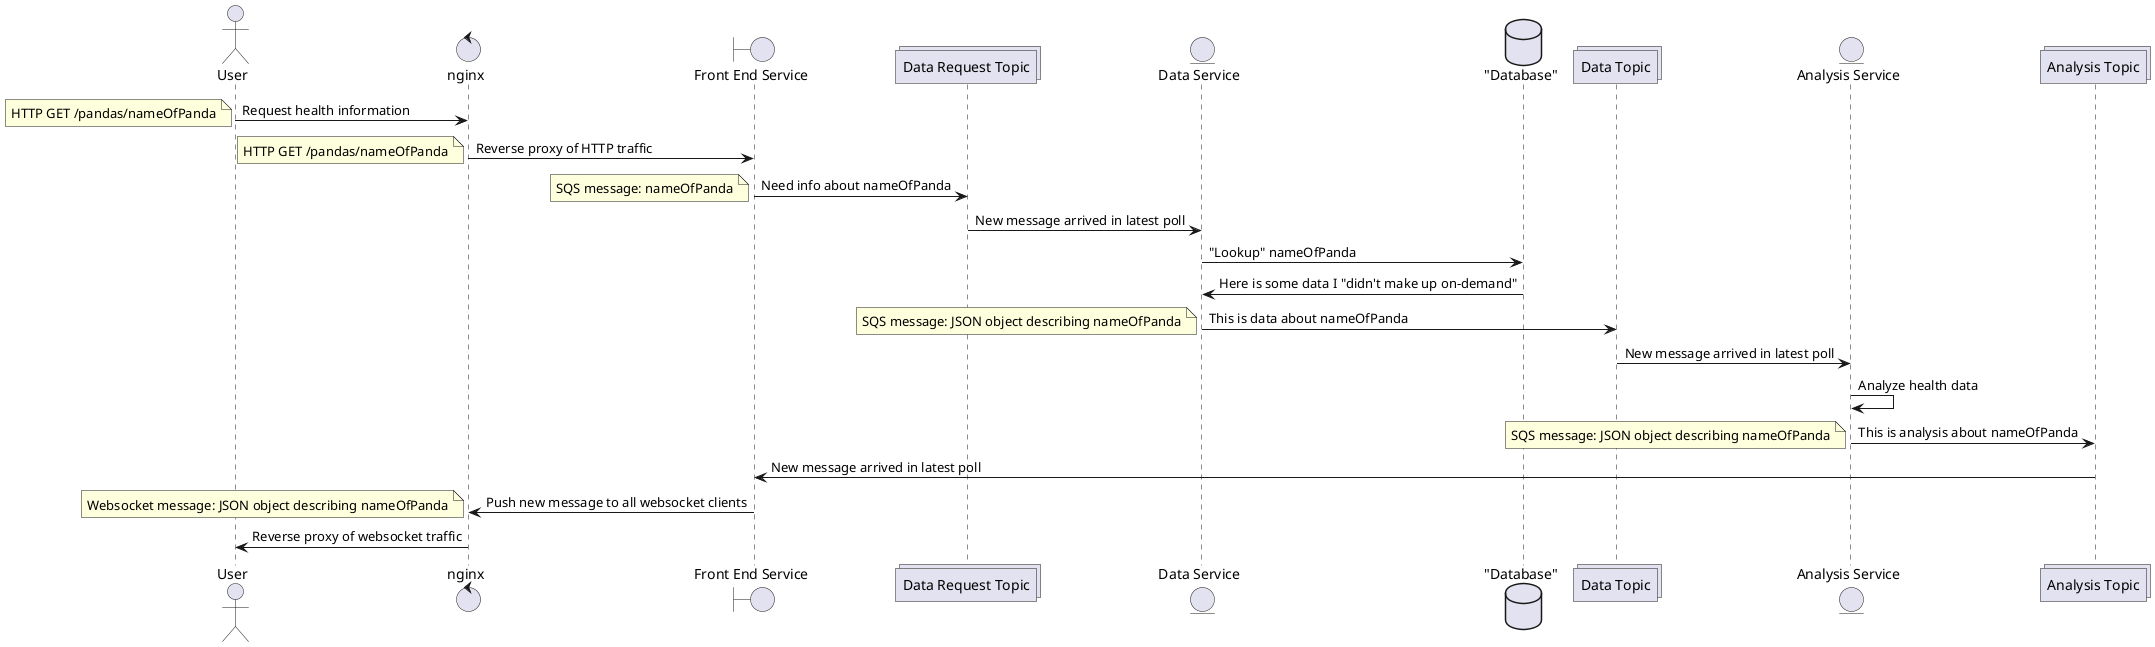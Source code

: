 @startuml

actor User
control nginx
boundary frontendservice as "Front End Service"
collections datarequesttopic as "Data Request Topic"
entity dataservice as "Data Service"
database database as "<U+0022>Database<U+0022>"
collections datatopic as "Data Topic"
entity analysisservice as "Analysis Service"
collections analysistopic as "Analysis Topic"

User -> nginx: Request health information
note left: HTTP GET /pandas/nameOfPanda
  nginx -> frontendservice: Reverse proxy of HTTP traffic
  note left: HTTP GET /pandas/nameOfPanda
    frontendservice -> datarequesttopic: Need info about nameOfPanda
    note left: SQS message: nameOfPanda
      datarequesttopic -> dataservice: New message arrived in latest poll
        dataservice -> database: "Lookup" nameOfPanda
        dataservice <- database: Here is some data I "didn't make up on-demand"
        dataservice -> datatopic: This is data about nameOfPanda
        note left: SQS message: JSON object describing nameOfPanda
          datatopic -> analysisservice: New message arrived in latest poll
            analysisservice -> analysisservice: Analyze health data
            analysisservice -> analysistopic: This is analysis about nameOfPanda
            note left: SQS message: JSON object describing nameOfPanda
    frontendservice <- analysistopic: New message arrived in latest poll
  nginx <- frontendservice: Push new message to all websocket clients
  note left: Websocket message: JSON object describing nameOfPanda
User <- nginx: Reverse proxy of websocket traffic

@enduml